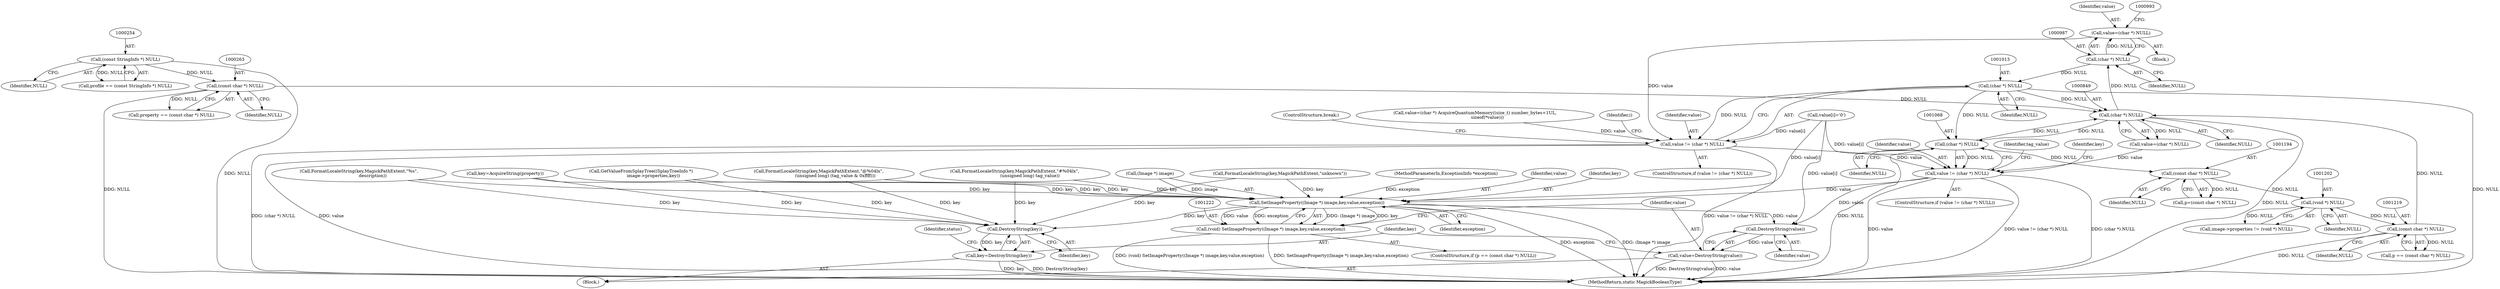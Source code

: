digraph "0_ImageMagick_d8ab7f046587f2e9f734b687ba7e6e10147c294b_5@pointer" {
"1000984" [label="(Call,value=(char *) NULL)"];
"1000986" [label="(Call,(char *) NULL)"];
"1000848" [label="(Call,(char *) NULL)"];
"1000262" [label="(Call,(const char *) NULL)"];
"1000253" [label="(Call,(const StringInfo *) NULL)"];
"1001218" [label="(Call,(const char *) NULL)"];
"1001201" [label="(Call,(void *) NULL)"];
"1001193" [label="(Call,(const char *) NULL)"];
"1001067" [label="(Call,(char *) NULL)"];
"1001012" [label="(Call,(char *) NULL)"];
"1001010" [label="(Call,value != (char *) NULL)"];
"1001065" [label="(Call,value != (char *) NULL)"];
"1001223" [label="(Call,SetImageProperty((Image *) image,key,value,exception))"];
"1001221" [label="(Call,(void) SetImageProperty((Image *) image,key,value,exception))"];
"1001232" [label="(Call,DestroyString(value))"];
"1001230" [label="(Call,value=DestroyString(value))"];
"1001236" [label="(Call,DestroyString(key))"];
"1001234" [label="(Call,key=DestroyString(key))"];
"1000988" [label="(Identifier,NULL)"];
"1001122" [label="(Call,FormatLocaleString(key,MagickPathExtent,\"%s\",\n                    description))"];
"1001237" [label="(Identifier,key)"];
"1001069" [label="(Identifier,NULL)"];
"1001014" [label="(Identifier,NULL)"];
"1001009" [label="(ControlStructure,if (value != (char *) NULL))"];
"1001230" [label="(Call,value=DestroyString(value))"];
"1001070" [label="(Block,)"];
"1000986" [label="(Call,(char *) NULL)"];
"1001234" [label="(Call,key=DestroyString(key))"];
"1000119" [label="(MethodParameterIn,ExceptionInfo *exception)"];
"1001191" [label="(Call,p=(const char *) NULL)"];
"1001228" [label="(Identifier,value)"];
"1001231" [label="(Identifier,value)"];
"1001073" [label="(Call,key=AcquireString(property))"];
"1001161" [label="(Call,FormatLocaleString(key,MagickPathExtent,\"@%04lx\",\n                        (unsigned long) (tag_value & 0xffff)))"];
"1000850" [label="(Identifier,NULL)"];
"1001010" [label="(Call,value != (char *) NULL)"];
"1000846" [label="(Call,value=(char *) NULL)"];
"1001232" [label="(Call,DestroyString(value))"];
"1001236" [label="(Call,DestroyString(key))"];
"1000996" [label="(Call,value=(char *) AcquireQuantumMemory((size_t) number_bytes+1UL,\n                  sizeof(*value)))"];
"1000984" [label="(Call,value=(char *) NULL)"];
"1001066" [label="(Identifier,value)"];
"1001239" [label="(Identifier,status)"];
"1001244" [label="(Identifier,tag_value)"];
"1001220" [label="(Identifier,NULL)"];
"1001223" [label="(Call,SetImageProperty((Image *) image,key,value,exception))"];
"1001197" [label="(Call,image->properties != (void *) NULL)"];
"1001147" [label="(Call,FormatLocaleString(key,MagickPathExtent,\"#%04lx\",\n                      (unsigned long) tag_value))"];
"1001203" [label="(Identifier,NULL)"];
"1001065" [label="(Call,value != (char *) NULL)"];
"1000253" [label="(Call,(const StringInfo *) NULL)"];
"1001227" [label="(Identifier,key)"];
"1001195" [label="(Identifier,NULL)"];
"1001074" [label="(Identifier,key)"];
"1001012" [label="(Call,(char *) NULL)"];
"1000848" [label="(Call,(char *) NULL)"];
"1001067" [label="(Call,(char *) NULL)"];
"1000255" [label="(Identifier,NULL)"];
"1000985" [label="(Identifier,value)"];
"1001201" [label="(Call,(void *) NULL)"];
"1001229" [label="(Identifier,exception)"];
"1001193" [label="(Call,(const char *) NULL)"];
"1001218" [label="(Call,(const char *) NULL)"];
"1000983" [label="(Block,)"];
"1001414" [label="(MethodReturn,static MagickBooleanType)"];
"1001064" [label="(ControlStructure,if (value != (char *) NULL))"];
"1001173" [label="(Call,FormatLocaleString(key,MagickPathExtent,\"unknown\"))"];
"1001058" [label="(Call,value[i]='\0')"];
"1001224" [label="(Call,(Image *) image)"];
"1000251" [label="(Call,profile == (const StringInfo *) NULL)"];
"1001221" [label="(Call,(void) SetImageProperty((Image *) image,key,value,exception))"];
"1001215" [label="(ControlStructure,if (p == (const char *) NULL))"];
"1000264" [label="(Identifier,NULL)"];
"1001019" [label="(Identifier,i)"];
"1001011" [label="(Identifier,value)"];
"1000260" [label="(Call,property == (const char *) NULL)"];
"1001235" [label="(Identifier,key)"];
"1001233" [label="(Identifier,value)"];
"1001208" [label="(Call,GetValueFromSplayTree((SplayTreeInfo *)\n                  image->properties,key))"];
"1000262" [label="(Call,(const char *) NULL)"];
"1001216" [label="(Call,p == (const char *) NULL)"];
"1001063" [label="(ControlStructure,break;)"];
"1000984" -> "1000983"  [label="AST: "];
"1000984" -> "1000986"  [label="CFG: "];
"1000985" -> "1000984"  [label="AST: "];
"1000986" -> "1000984"  [label="AST: "];
"1000993" -> "1000984"  [label="CFG: "];
"1000986" -> "1000984"  [label="DDG: NULL"];
"1000984" -> "1001010"  [label="DDG: value"];
"1000986" -> "1000988"  [label="CFG: "];
"1000987" -> "1000986"  [label="AST: "];
"1000988" -> "1000986"  [label="AST: "];
"1000848" -> "1000986"  [label="DDG: NULL"];
"1000986" -> "1001012"  [label="DDG: NULL"];
"1000848" -> "1000846"  [label="AST: "];
"1000848" -> "1000850"  [label="CFG: "];
"1000849" -> "1000848"  [label="AST: "];
"1000850" -> "1000848"  [label="AST: "];
"1000846" -> "1000848"  [label="CFG: "];
"1000848" -> "1001414"  [label="DDG: NULL"];
"1000848" -> "1000846"  [label="DDG: NULL"];
"1000262" -> "1000848"  [label="DDG: NULL"];
"1001218" -> "1000848"  [label="DDG: NULL"];
"1001067" -> "1000848"  [label="DDG: NULL"];
"1001012" -> "1000848"  [label="DDG: NULL"];
"1000848" -> "1001067"  [label="DDG: NULL"];
"1000262" -> "1000260"  [label="AST: "];
"1000262" -> "1000264"  [label="CFG: "];
"1000263" -> "1000262"  [label="AST: "];
"1000264" -> "1000262"  [label="AST: "];
"1000260" -> "1000262"  [label="CFG: "];
"1000262" -> "1001414"  [label="DDG: NULL"];
"1000262" -> "1000260"  [label="DDG: NULL"];
"1000253" -> "1000262"  [label="DDG: NULL"];
"1000253" -> "1000251"  [label="AST: "];
"1000253" -> "1000255"  [label="CFG: "];
"1000254" -> "1000253"  [label="AST: "];
"1000255" -> "1000253"  [label="AST: "];
"1000251" -> "1000253"  [label="CFG: "];
"1000253" -> "1001414"  [label="DDG: NULL"];
"1000253" -> "1000251"  [label="DDG: NULL"];
"1001218" -> "1001216"  [label="AST: "];
"1001218" -> "1001220"  [label="CFG: "];
"1001219" -> "1001218"  [label="AST: "];
"1001220" -> "1001218"  [label="AST: "];
"1001216" -> "1001218"  [label="CFG: "];
"1001218" -> "1001414"  [label="DDG: NULL"];
"1001218" -> "1001216"  [label="DDG: NULL"];
"1001201" -> "1001218"  [label="DDG: NULL"];
"1001201" -> "1001197"  [label="AST: "];
"1001201" -> "1001203"  [label="CFG: "];
"1001202" -> "1001201"  [label="AST: "];
"1001203" -> "1001201"  [label="AST: "];
"1001197" -> "1001201"  [label="CFG: "];
"1001201" -> "1001197"  [label="DDG: NULL"];
"1001193" -> "1001201"  [label="DDG: NULL"];
"1001193" -> "1001191"  [label="AST: "];
"1001193" -> "1001195"  [label="CFG: "];
"1001194" -> "1001193"  [label="AST: "];
"1001195" -> "1001193"  [label="AST: "];
"1001191" -> "1001193"  [label="CFG: "];
"1001193" -> "1001191"  [label="DDG: NULL"];
"1001067" -> "1001193"  [label="DDG: NULL"];
"1001067" -> "1001065"  [label="AST: "];
"1001067" -> "1001069"  [label="CFG: "];
"1001068" -> "1001067"  [label="AST: "];
"1001069" -> "1001067"  [label="AST: "];
"1001065" -> "1001067"  [label="CFG: "];
"1001067" -> "1001414"  [label="DDG: NULL"];
"1001067" -> "1001065"  [label="DDG: NULL"];
"1001012" -> "1001067"  [label="DDG: NULL"];
"1001012" -> "1001010"  [label="AST: "];
"1001012" -> "1001014"  [label="CFG: "];
"1001013" -> "1001012"  [label="AST: "];
"1001014" -> "1001012"  [label="AST: "];
"1001010" -> "1001012"  [label="CFG: "];
"1001012" -> "1001414"  [label="DDG: NULL"];
"1001012" -> "1001010"  [label="DDG: NULL"];
"1001010" -> "1001009"  [label="AST: "];
"1001011" -> "1001010"  [label="AST: "];
"1001019" -> "1001010"  [label="CFG: "];
"1001063" -> "1001010"  [label="CFG: "];
"1001010" -> "1001414"  [label="DDG: (char *) NULL"];
"1001010" -> "1001414"  [label="DDG: value"];
"1001010" -> "1001414"  [label="DDG: value != (char *) NULL"];
"1000996" -> "1001010"  [label="DDG: value"];
"1001058" -> "1001010"  [label="DDG: value[i]"];
"1001010" -> "1001065"  [label="DDG: value"];
"1001065" -> "1001064"  [label="AST: "];
"1001066" -> "1001065"  [label="AST: "];
"1001074" -> "1001065"  [label="CFG: "];
"1001244" -> "1001065"  [label="CFG: "];
"1001065" -> "1001414"  [label="DDG: value"];
"1001065" -> "1001414"  [label="DDG: value != (char *) NULL"];
"1001065" -> "1001414"  [label="DDG: (char *) NULL"];
"1000846" -> "1001065"  [label="DDG: value"];
"1001058" -> "1001065"  [label="DDG: value[i]"];
"1001065" -> "1001223"  [label="DDG: value"];
"1001065" -> "1001232"  [label="DDG: value"];
"1001223" -> "1001221"  [label="AST: "];
"1001223" -> "1001229"  [label="CFG: "];
"1001224" -> "1001223"  [label="AST: "];
"1001227" -> "1001223"  [label="AST: "];
"1001228" -> "1001223"  [label="AST: "];
"1001229" -> "1001223"  [label="AST: "];
"1001221" -> "1001223"  [label="CFG: "];
"1001223" -> "1001414"  [label="DDG: exception"];
"1001223" -> "1001414"  [label="DDG: (Image *) image"];
"1001223" -> "1001221"  [label="DDG: (Image *) image"];
"1001223" -> "1001221"  [label="DDG: key"];
"1001223" -> "1001221"  [label="DDG: value"];
"1001223" -> "1001221"  [label="DDG: exception"];
"1001224" -> "1001223"  [label="DDG: image"];
"1001073" -> "1001223"  [label="DDG: key"];
"1001173" -> "1001223"  [label="DDG: key"];
"1001208" -> "1001223"  [label="DDG: key"];
"1001161" -> "1001223"  [label="DDG: key"];
"1001122" -> "1001223"  [label="DDG: key"];
"1001147" -> "1001223"  [label="DDG: key"];
"1001058" -> "1001223"  [label="DDG: value[i]"];
"1000119" -> "1001223"  [label="DDG: exception"];
"1001223" -> "1001232"  [label="DDG: value"];
"1001223" -> "1001236"  [label="DDG: key"];
"1001221" -> "1001215"  [label="AST: "];
"1001222" -> "1001221"  [label="AST: "];
"1001231" -> "1001221"  [label="CFG: "];
"1001221" -> "1001414"  [label="DDG: (void) SetImageProperty((Image *) image,key,value,exception)"];
"1001221" -> "1001414"  [label="DDG: SetImageProperty((Image *) image,key,value,exception)"];
"1001232" -> "1001230"  [label="AST: "];
"1001232" -> "1001233"  [label="CFG: "];
"1001233" -> "1001232"  [label="AST: "];
"1001230" -> "1001232"  [label="CFG: "];
"1001232" -> "1001230"  [label="DDG: value"];
"1001058" -> "1001232"  [label="DDG: value[i]"];
"1001230" -> "1001070"  [label="AST: "];
"1001231" -> "1001230"  [label="AST: "];
"1001235" -> "1001230"  [label="CFG: "];
"1001230" -> "1001414"  [label="DDG: DestroyString(value)"];
"1001230" -> "1001414"  [label="DDG: value"];
"1001236" -> "1001234"  [label="AST: "];
"1001236" -> "1001237"  [label="CFG: "];
"1001237" -> "1001236"  [label="AST: "];
"1001234" -> "1001236"  [label="CFG: "];
"1001236" -> "1001234"  [label="DDG: key"];
"1001073" -> "1001236"  [label="DDG: key"];
"1001173" -> "1001236"  [label="DDG: key"];
"1001161" -> "1001236"  [label="DDG: key"];
"1001122" -> "1001236"  [label="DDG: key"];
"1001147" -> "1001236"  [label="DDG: key"];
"1001208" -> "1001236"  [label="DDG: key"];
"1001234" -> "1001070"  [label="AST: "];
"1001235" -> "1001234"  [label="AST: "];
"1001239" -> "1001234"  [label="CFG: "];
"1001234" -> "1001414"  [label="DDG: key"];
"1001234" -> "1001414"  [label="DDG: DestroyString(key)"];
}
